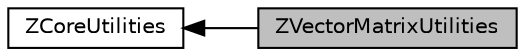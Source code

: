 digraph "ZVectorMatrixUtilities"
{
  edge [fontname="Helvetica",fontsize="10",labelfontname="Helvetica",labelfontsize="10"];
  node [fontname="Helvetica",fontsize="10",shape=box];
  rankdir=LR;
  Node1 [label="ZCoreUtilities",height=0.2,width=0.4,color="black", fillcolor="white", style="filled",URL="$group__z_core_utilities.html",tooltip="Collection of general utility methods."];
  Node0 [label="ZVectorMatrixUtilities",height=0.2,width=0.4,color="black", fillcolor="grey75", style="filled", fontcolor="black",tooltip="Collection of utility methods using vector and matricies."];
  Node1->Node0 [shape=plaintext, dir="back", style="solid"];
}
